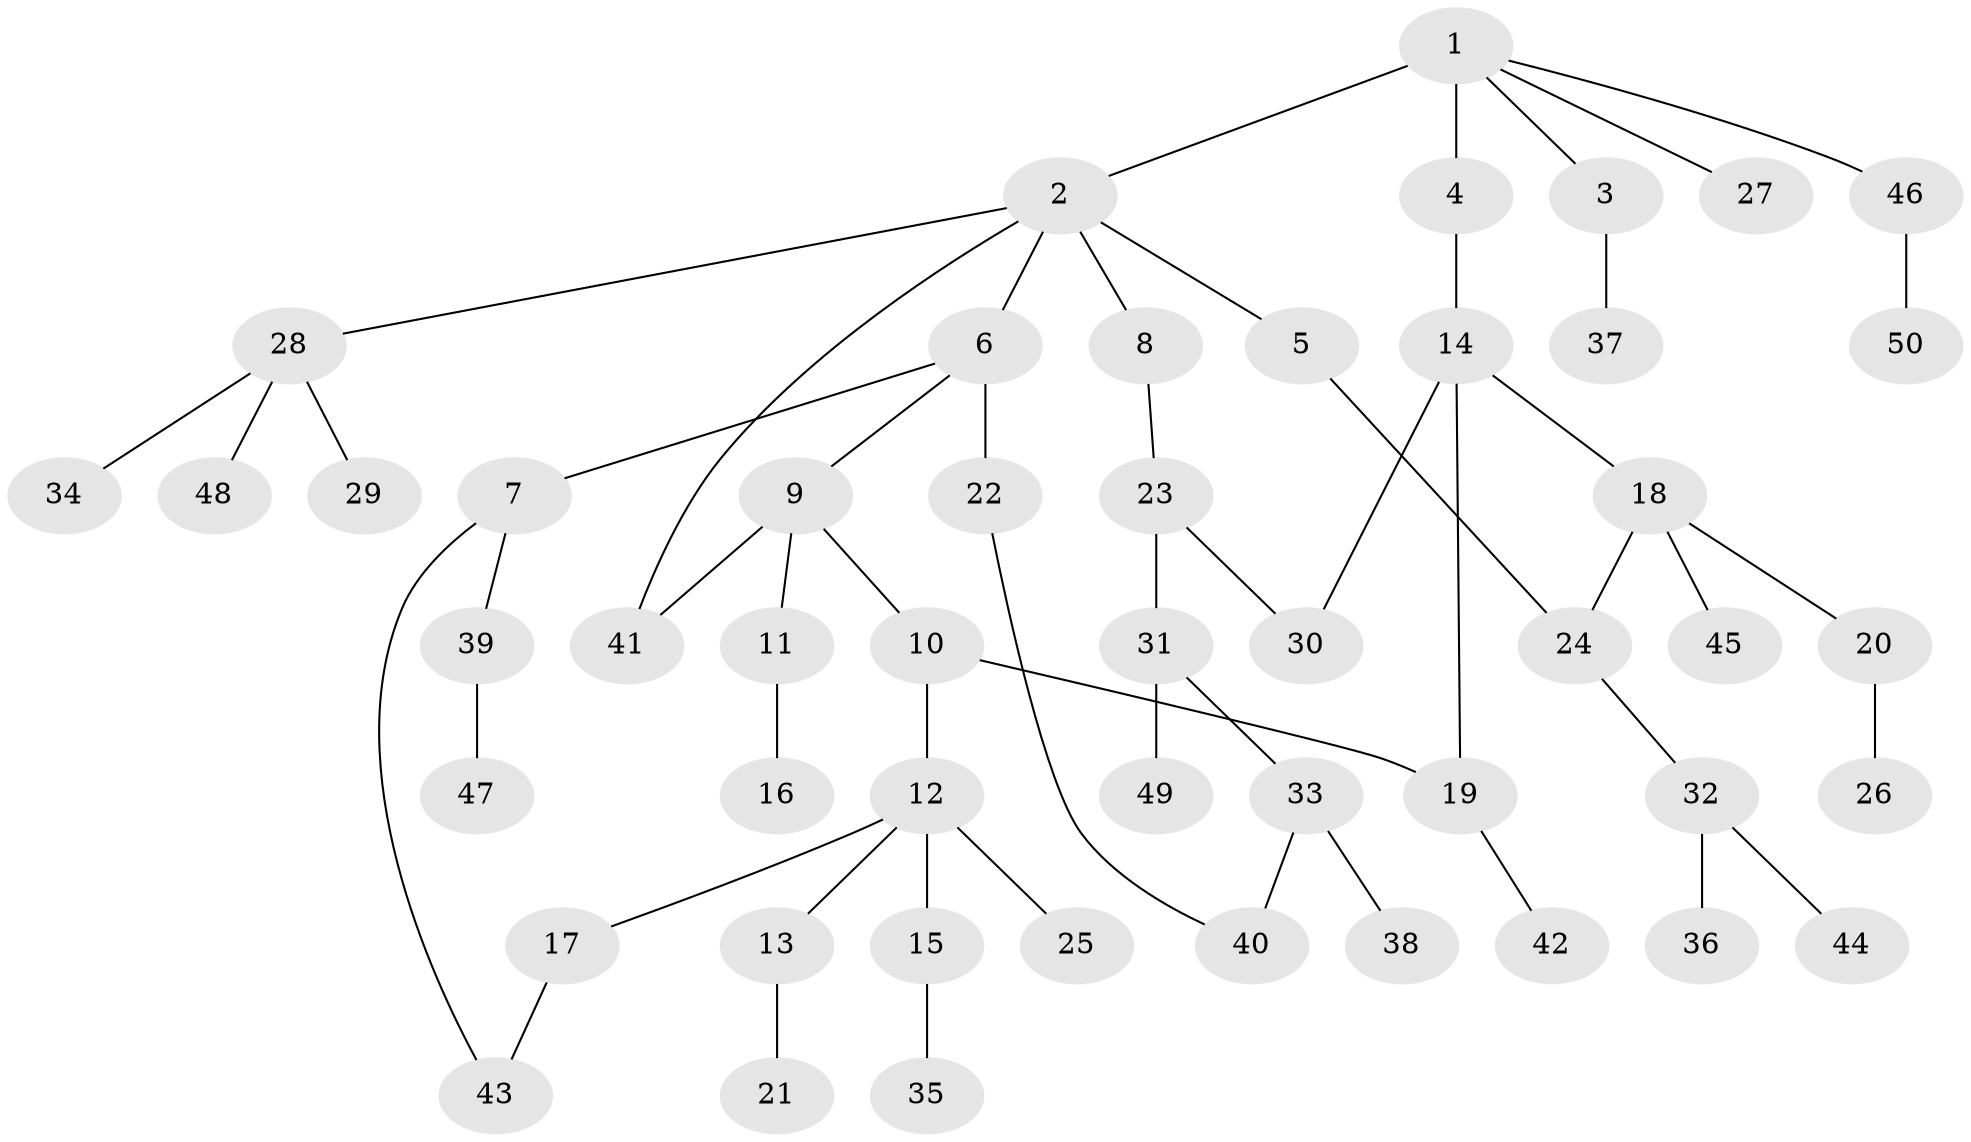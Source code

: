 // original degree distribution, {8: 0.010309278350515464, 7: 0.020618556701030927, 3: 0.09278350515463918, 2: 0.31958762886597936, 6: 0.020618556701030927, 4: 0.030927835051546393, 5: 0.05154639175257732, 1: 0.4536082474226804}
// Generated by graph-tools (version 1.1) at 2025/34/03/09/25 02:34:26]
// undirected, 50 vertices, 55 edges
graph export_dot {
graph [start="1"]
  node [color=gray90,style=filled];
  1;
  2;
  3;
  4;
  5;
  6;
  7;
  8;
  9;
  10;
  11;
  12;
  13;
  14;
  15;
  16;
  17;
  18;
  19;
  20;
  21;
  22;
  23;
  24;
  25;
  26;
  27;
  28;
  29;
  30;
  31;
  32;
  33;
  34;
  35;
  36;
  37;
  38;
  39;
  40;
  41;
  42;
  43;
  44;
  45;
  46;
  47;
  48;
  49;
  50;
  1 -- 2 [weight=1.0];
  1 -- 3 [weight=1.0];
  1 -- 4 [weight=3.0];
  1 -- 27 [weight=1.0];
  1 -- 46 [weight=1.0];
  2 -- 5 [weight=1.0];
  2 -- 6 [weight=1.0];
  2 -- 8 [weight=1.0];
  2 -- 28 [weight=1.0];
  2 -- 41 [weight=1.0];
  3 -- 37 [weight=1.0];
  4 -- 14 [weight=1.0];
  5 -- 24 [weight=1.0];
  6 -- 7 [weight=1.0];
  6 -- 9 [weight=1.0];
  6 -- 22 [weight=2.0];
  7 -- 39 [weight=1.0];
  7 -- 43 [weight=1.0];
  8 -- 23 [weight=1.0];
  9 -- 10 [weight=1.0];
  9 -- 11 [weight=1.0];
  9 -- 41 [weight=1.0];
  10 -- 12 [weight=1.0];
  10 -- 19 [weight=1.0];
  11 -- 16 [weight=1.0];
  12 -- 13 [weight=1.0];
  12 -- 15 [weight=1.0];
  12 -- 17 [weight=1.0];
  12 -- 25 [weight=1.0];
  13 -- 21 [weight=1.0];
  14 -- 18 [weight=1.0];
  14 -- 19 [weight=1.0];
  14 -- 30 [weight=1.0];
  15 -- 35 [weight=1.0];
  17 -- 43 [weight=1.0];
  18 -- 20 [weight=1.0];
  18 -- 24 [weight=1.0];
  18 -- 45 [weight=1.0];
  19 -- 42 [weight=1.0];
  20 -- 26 [weight=1.0];
  22 -- 40 [weight=1.0];
  23 -- 30 [weight=1.0];
  23 -- 31 [weight=1.0];
  24 -- 32 [weight=1.0];
  28 -- 29 [weight=1.0];
  28 -- 34 [weight=1.0];
  28 -- 48 [weight=1.0];
  31 -- 33 [weight=1.0];
  31 -- 49 [weight=1.0];
  32 -- 36 [weight=4.0];
  32 -- 44 [weight=1.0];
  33 -- 38 [weight=1.0];
  33 -- 40 [weight=4.0];
  39 -- 47 [weight=1.0];
  46 -- 50 [weight=1.0];
}
